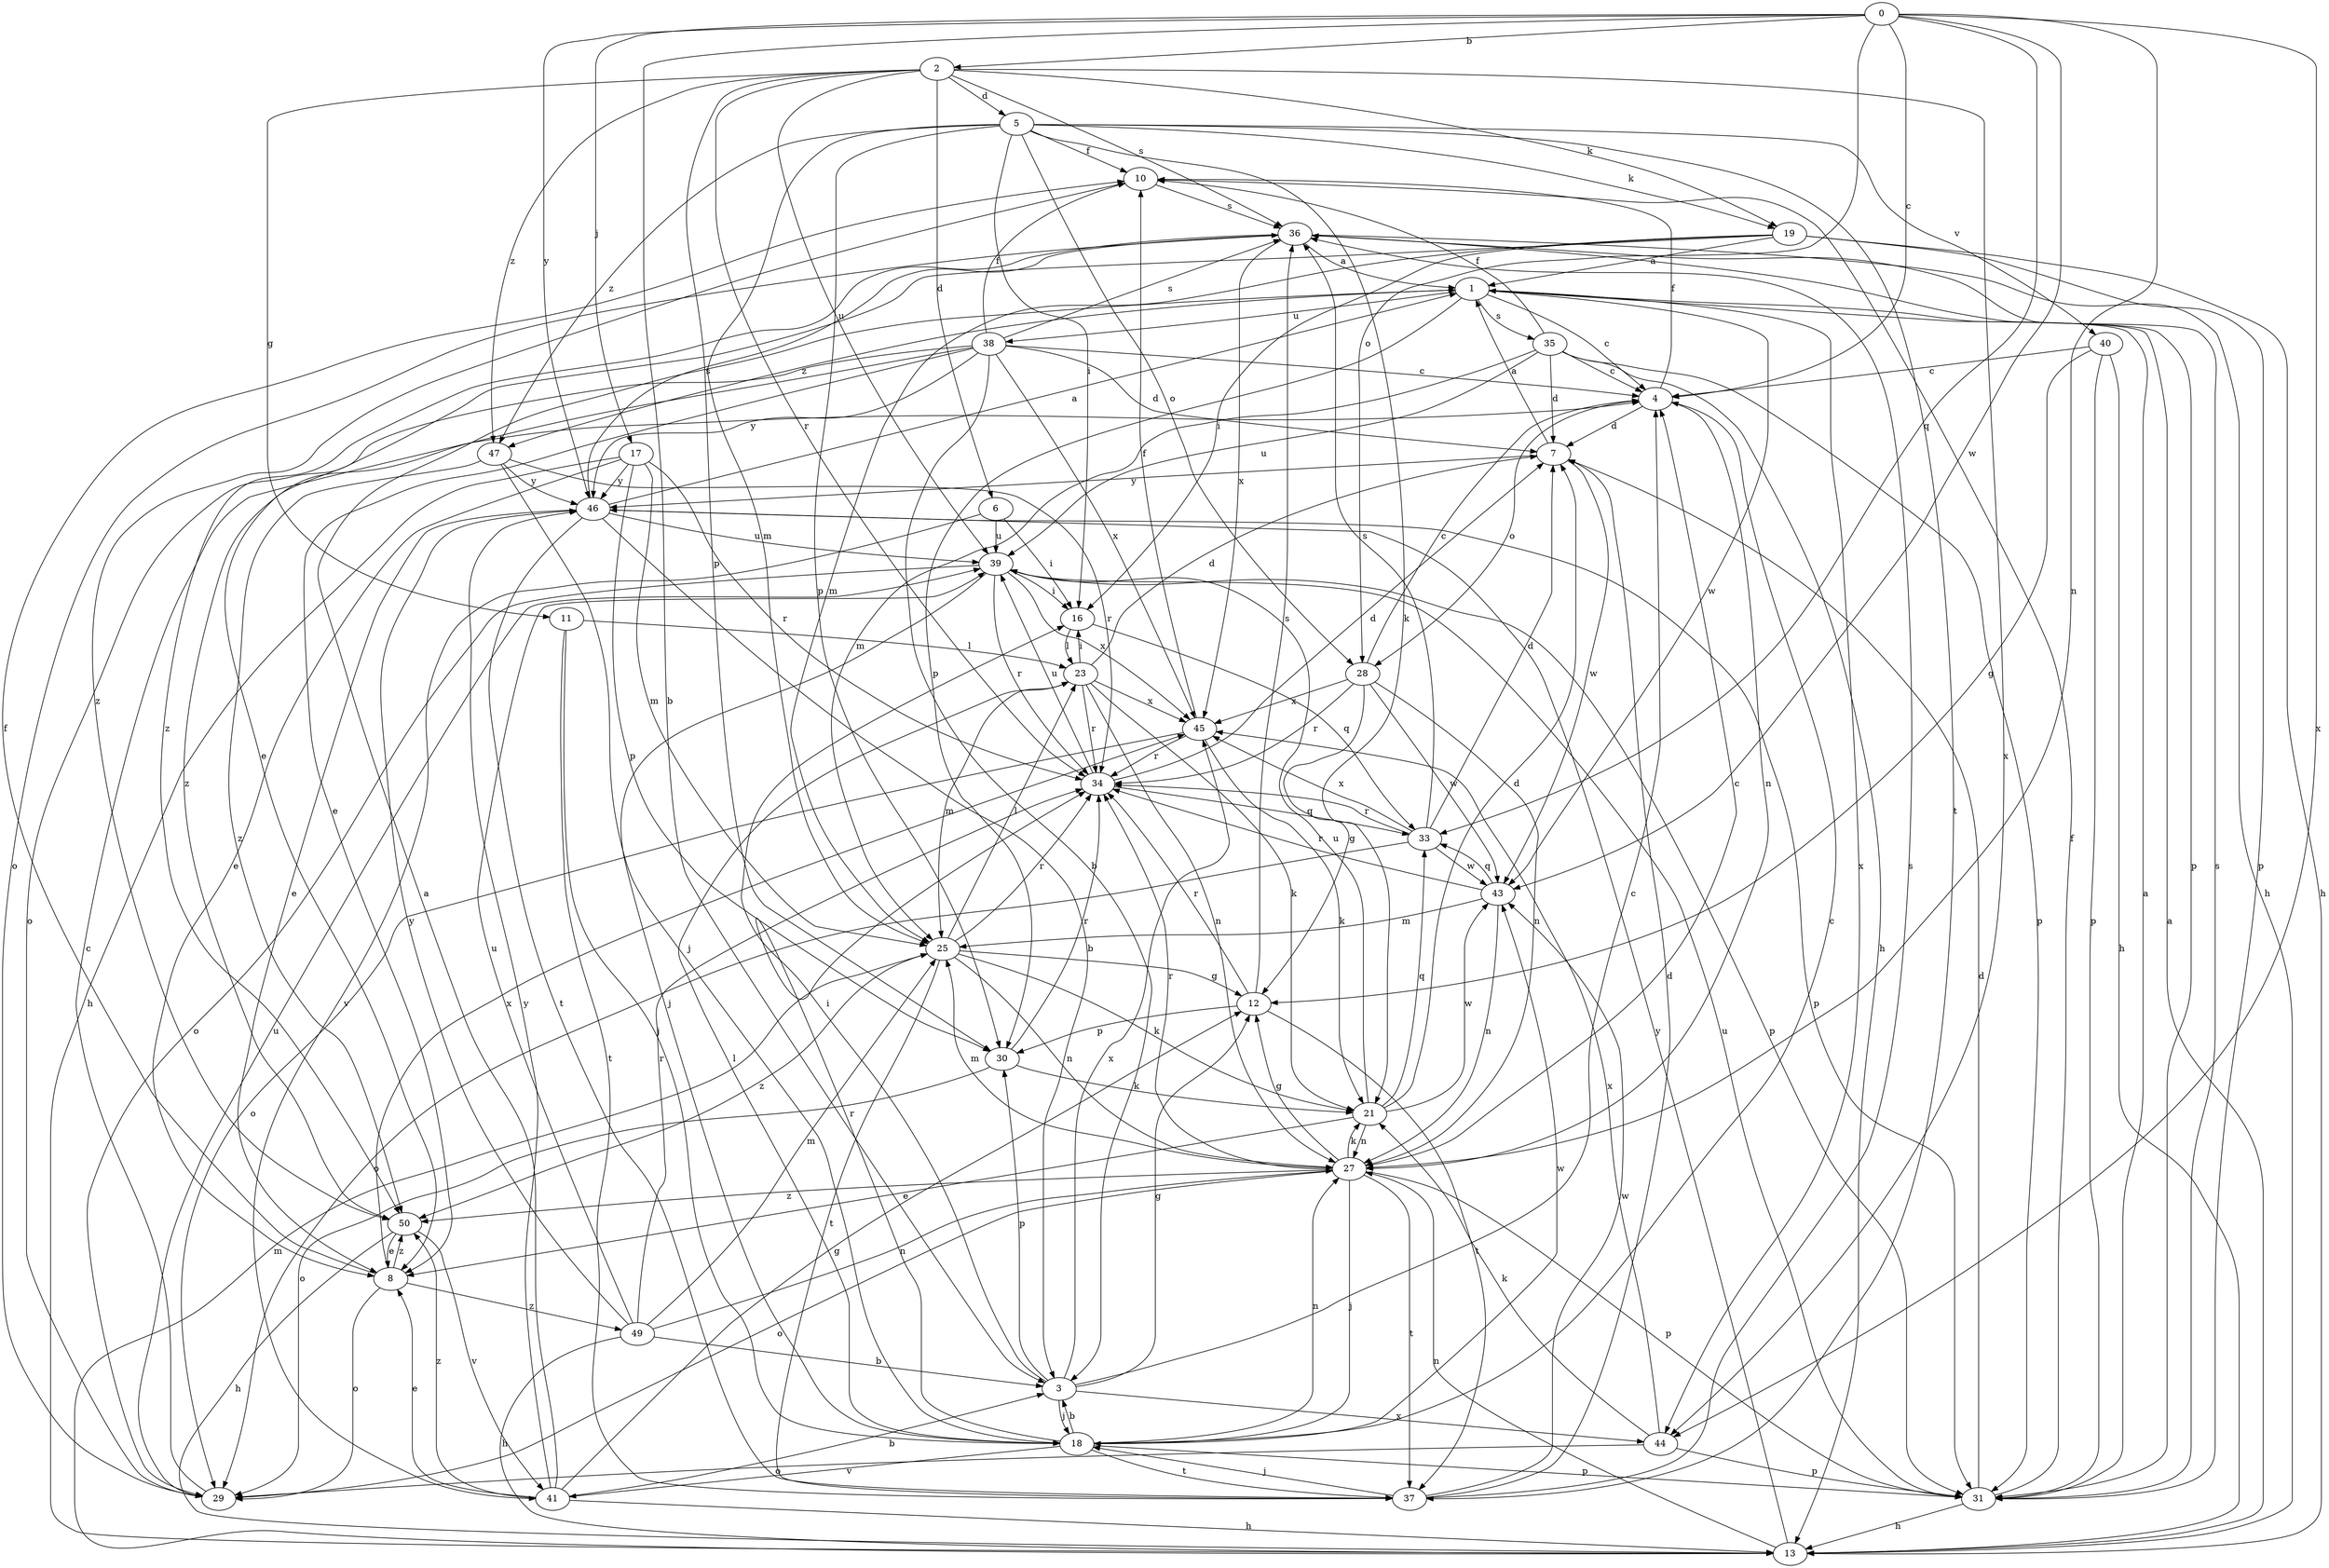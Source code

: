 strict digraph  {
0;
1;
2;
3;
4;
5;
6;
7;
8;
10;
11;
12;
13;
16;
17;
18;
19;
21;
23;
25;
27;
28;
29;
30;
31;
33;
34;
35;
36;
37;
38;
39;
40;
41;
43;
44;
45;
46;
47;
49;
50;
0 -> 2  [label=b];
0 -> 3  [label=b];
0 -> 4  [label=c];
0 -> 17  [label=j];
0 -> 27  [label=n];
0 -> 28  [label=o];
0 -> 33  [label=q];
0 -> 43  [label=w];
0 -> 44  [label=x];
0 -> 46  [label=y];
1 -> 4  [label=c];
1 -> 30  [label=p];
1 -> 35  [label=s];
1 -> 38  [label=u];
1 -> 43  [label=w];
1 -> 44  [label=x];
1 -> 47  [label=z];
2 -> 5  [label=d];
2 -> 6  [label=d];
2 -> 11  [label=g];
2 -> 19  [label=k];
2 -> 30  [label=p];
2 -> 34  [label=r];
2 -> 36  [label=s];
2 -> 39  [label=u];
2 -> 44  [label=x];
2 -> 47  [label=z];
3 -> 4  [label=c];
3 -> 12  [label=g];
3 -> 16  [label=i];
3 -> 18  [label=j];
3 -> 30  [label=p];
3 -> 44  [label=x];
3 -> 45  [label=x];
4 -> 7  [label=d];
4 -> 10  [label=f];
4 -> 27  [label=n];
4 -> 28  [label=o];
5 -> 10  [label=f];
5 -> 16  [label=i];
5 -> 19  [label=k];
5 -> 21  [label=k];
5 -> 25  [label=m];
5 -> 28  [label=o];
5 -> 30  [label=p];
5 -> 37  [label=t];
5 -> 40  [label=v];
5 -> 47  [label=z];
6 -> 16  [label=i];
6 -> 39  [label=u];
6 -> 41  [label=v];
7 -> 1  [label=a];
7 -> 43  [label=w];
7 -> 46  [label=y];
8 -> 10  [label=f];
8 -> 29  [label=o];
8 -> 45  [label=x];
8 -> 49  [label=z];
8 -> 50  [label=z];
10 -> 36  [label=s];
10 -> 50  [label=z];
11 -> 18  [label=j];
11 -> 23  [label=l];
11 -> 37  [label=t];
12 -> 30  [label=p];
12 -> 34  [label=r];
12 -> 36  [label=s];
12 -> 37  [label=t];
13 -> 1  [label=a];
13 -> 25  [label=m];
13 -> 27  [label=n];
13 -> 46  [label=y];
16 -> 23  [label=l];
16 -> 33  [label=q];
17 -> 8  [label=e];
17 -> 13  [label=h];
17 -> 25  [label=m];
17 -> 30  [label=p];
17 -> 34  [label=r];
17 -> 46  [label=y];
18 -> 3  [label=b];
18 -> 4  [label=c];
18 -> 23  [label=l];
18 -> 27  [label=n];
18 -> 31  [label=p];
18 -> 34  [label=r];
18 -> 37  [label=t];
18 -> 41  [label=v];
18 -> 43  [label=w];
19 -> 1  [label=a];
19 -> 8  [label=e];
19 -> 13  [label=h];
19 -> 16  [label=i];
19 -> 25  [label=m];
19 -> 31  [label=p];
21 -> 7  [label=d];
21 -> 8  [label=e];
21 -> 27  [label=n];
21 -> 33  [label=q];
21 -> 39  [label=u];
21 -> 43  [label=w];
23 -> 7  [label=d];
23 -> 16  [label=i];
23 -> 21  [label=k];
23 -> 25  [label=m];
23 -> 27  [label=n];
23 -> 34  [label=r];
23 -> 45  [label=x];
25 -> 12  [label=g];
25 -> 21  [label=k];
25 -> 23  [label=l];
25 -> 27  [label=n];
25 -> 34  [label=r];
25 -> 37  [label=t];
25 -> 50  [label=z];
27 -> 4  [label=c];
27 -> 12  [label=g];
27 -> 18  [label=j];
27 -> 21  [label=k];
27 -> 25  [label=m];
27 -> 29  [label=o];
27 -> 31  [label=p];
27 -> 34  [label=r];
27 -> 37  [label=t];
27 -> 50  [label=z];
28 -> 4  [label=c];
28 -> 12  [label=g];
28 -> 27  [label=n];
28 -> 34  [label=r];
28 -> 43  [label=w];
28 -> 45  [label=x];
29 -> 4  [label=c];
29 -> 39  [label=u];
30 -> 21  [label=k];
30 -> 29  [label=o];
30 -> 34  [label=r];
31 -> 1  [label=a];
31 -> 7  [label=d];
31 -> 10  [label=f];
31 -> 13  [label=h];
31 -> 36  [label=s];
31 -> 39  [label=u];
33 -> 7  [label=d];
33 -> 29  [label=o];
33 -> 34  [label=r];
33 -> 36  [label=s];
33 -> 43  [label=w];
33 -> 45  [label=x];
34 -> 7  [label=d];
34 -> 33  [label=q];
34 -> 39  [label=u];
35 -> 4  [label=c];
35 -> 7  [label=d];
35 -> 10  [label=f];
35 -> 13  [label=h];
35 -> 25  [label=m];
35 -> 31  [label=p];
35 -> 39  [label=u];
36 -> 1  [label=a];
36 -> 13  [label=h];
36 -> 29  [label=o];
36 -> 31  [label=p];
36 -> 45  [label=x];
36 -> 50  [label=z];
37 -> 7  [label=d];
37 -> 18  [label=j];
37 -> 36  [label=s];
37 -> 43  [label=w];
38 -> 3  [label=b];
38 -> 4  [label=c];
38 -> 7  [label=d];
38 -> 8  [label=e];
38 -> 10  [label=f];
38 -> 29  [label=o];
38 -> 36  [label=s];
38 -> 45  [label=x];
38 -> 46  [label=y];
38 -> 50  [label=z];
39 -> 16  [label=i];
39 -> 18  [label=j];
39 -> 29  [label=o];
39 -> 31  [label=p];
39 -> 34  [label=r];
39 -> 45  [label=x];
40 -> 4  [label=c];
40 -> 12  [label=g];
40 -> 13  [label=h];
40 -> 31  [label=p];
41 -> 1  [label=a];
41 -> 3  [label=b];
41 -> 8  [label=e];
41 -> 12  [label=g];
41 -> 13  [label=h];
41 -> 46  [label=y];
41 -> 50  [label=z];
43 -> 25  [label=m];
43 -> 27  [label=n];
43 -> 33  [label=q];
43 -> 34  [label=r];
44 -> 21  [label=k];
44 -> 29  [label=o];
44 -> 31  [label=p];
44 -> 45  [label=x];
45 -> 10  [label=f];
45 -> 21  [label=k];
45 -> 29  [label=o];
45 -> 34  [label=r];
46 -> 1  [label=a];
46 -> 3  [label=b];
46 -> 8  [label=e];
46 -> 31  [label=p];
46 -> 36  [label=s];
46 -> 37  [label=t];
46 -> 39  [label=u];
47 -> 18  [label=j];
47 -> 34  [label=r];
47 -> 46  [label=y];
47 -> 50  [label=z];
49 -> 3  [label=b];
49 -> 13  [label=h];
49 -> 25  [label=m];
49 -> 27  [label=n];
49 -> 34  [label=r];
49 -> 39  [label=u];
49 -> 46  [label=y];
50 -> 8  [label=e];
50 -> 13  [label=h];
50 -> 41  [label=v];
}
